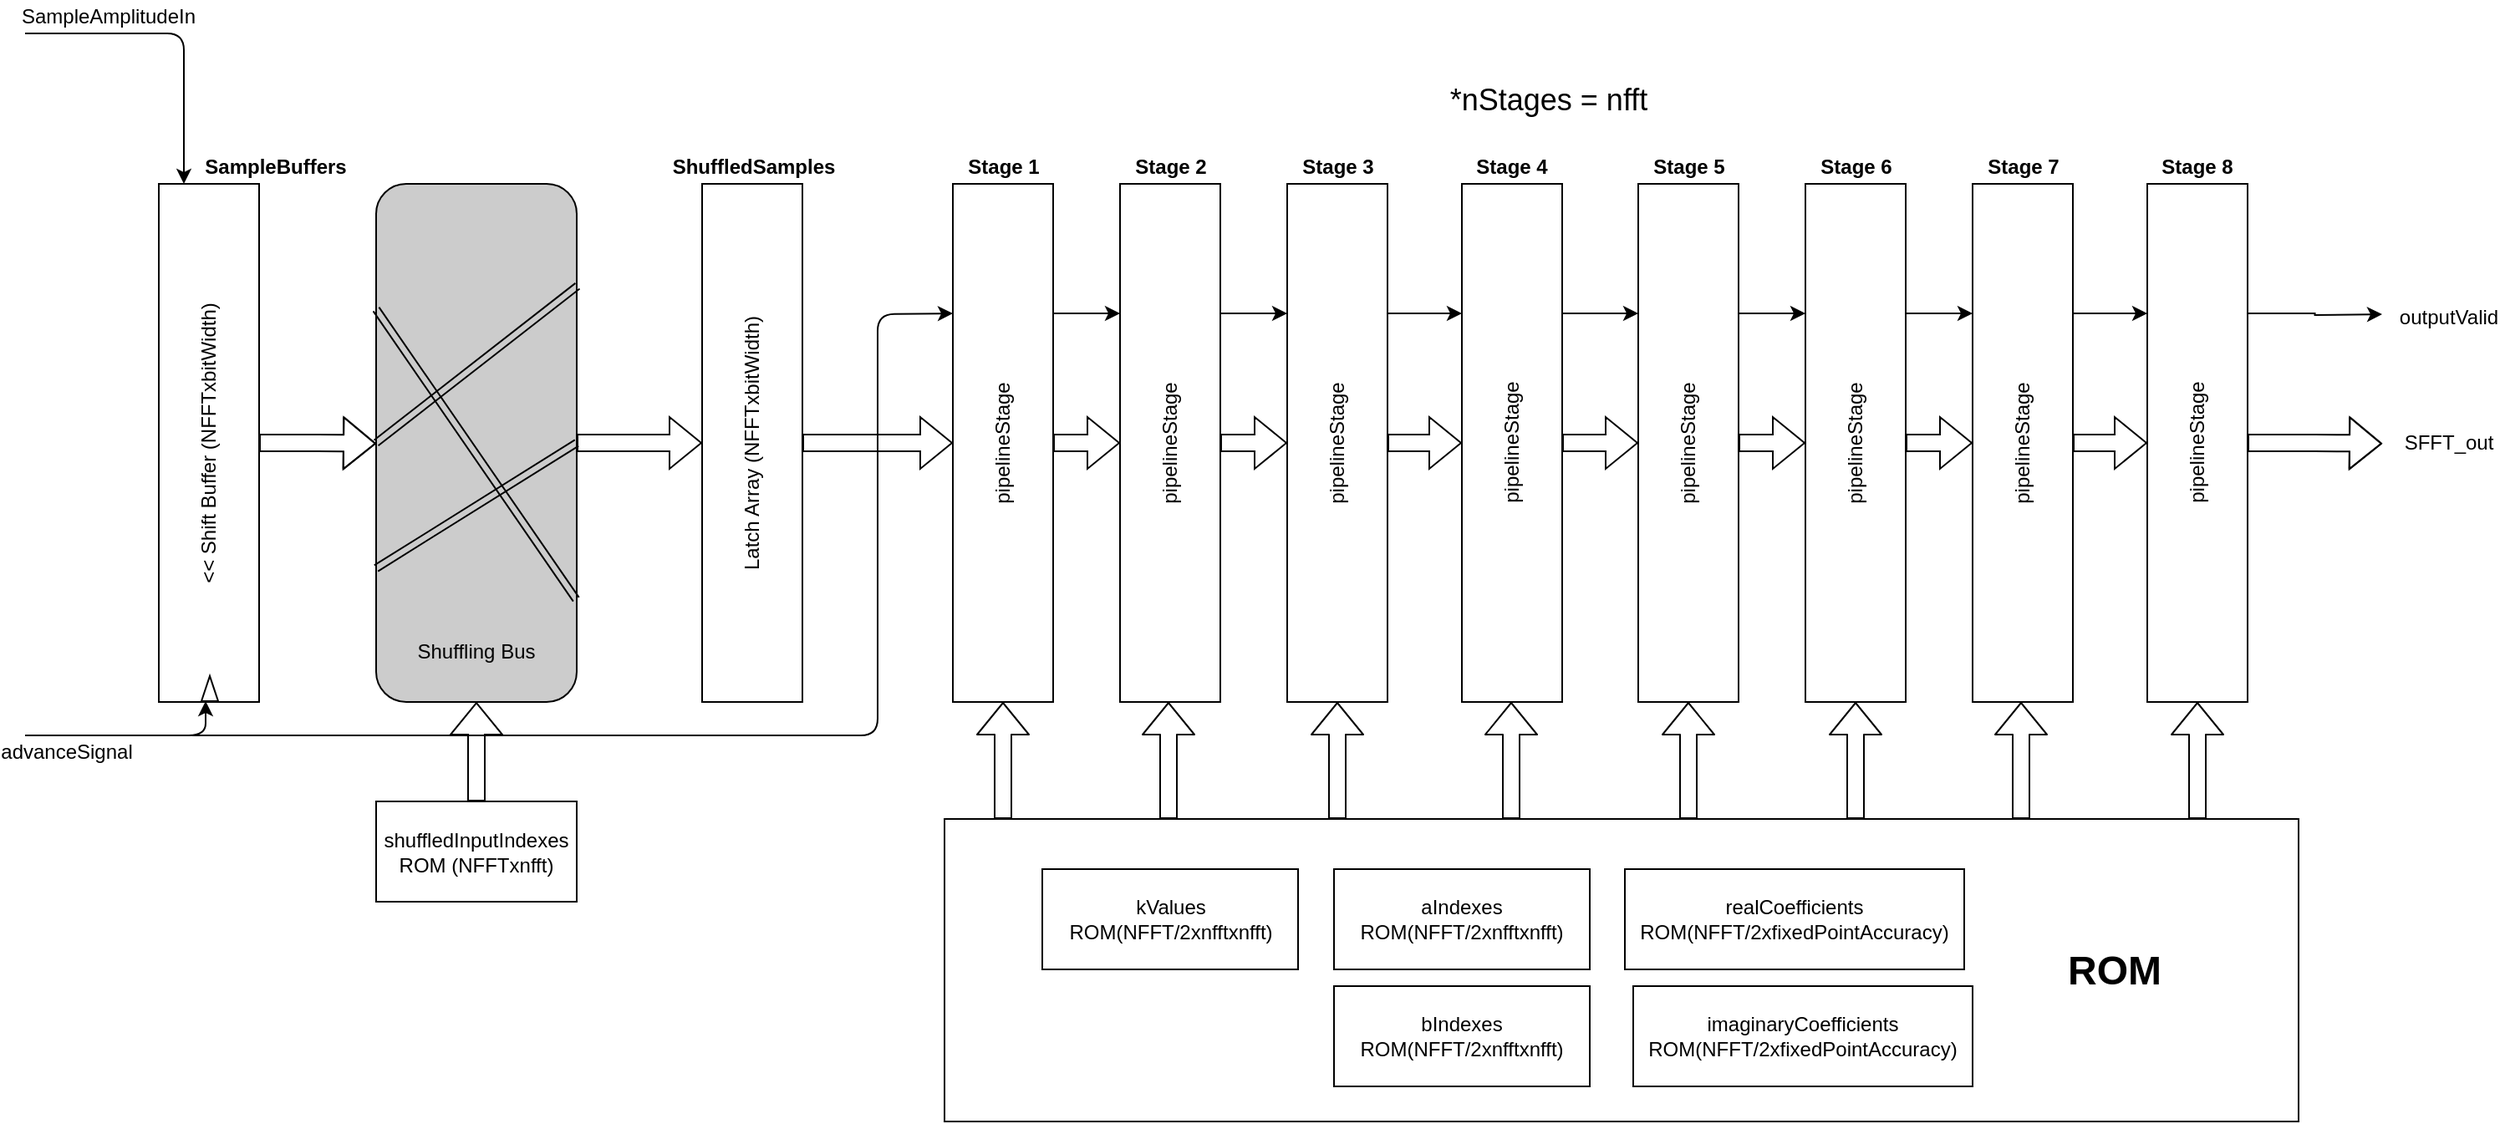 <mxfile version="10.6.5" type="device"><diagram id="_WRftSVOKLT4hcpUIGDj" name="Page-1"><mxGraphModel dx="895" dy="473" grid="1" gridSize="10" guides="1" tooltips="1" connect="1" arrows="1" fold="1" page="1" pageScale="1" pageWidth="850" pageHeight="1100" math="0" shadow="0"><root><mxCell id="0"/><mxCell id="1" parent="0"/><mxCell id="M4D6DiIM8O4_KH2jBR2v-3" value="" style="group" vertex="1" connectable="0" parent="1"><mxGeometry x="95" y="150" width="170" height="310" as="geometry"/></mxCell><mxCell id="M4D6DiIM8O4_KH2jBR2v-10" value="" style="group" vertex="1" connectable="0" parent="M4D6DiIM8O4_KH2jBR2v-3"><mxGeometry width="170" height="310" as="geometry"/></mxCell><mxCell id="M4D6DiIM8O4_KH2jBR2v-1" value="" style="rounded=0;whiteSpace=wrap;html=1;" vertex="1" parent="M4D6DiIM8O4_KH2jBR2v-10"><mxGeometry x="55" width="60" height="310" as="geometry"/></mxCell><mxCell id="M4D6DiIM8O4_KH2jBR2v-2" value="&amp;lt;&amp;lt; Shift Buffer (NFFTxbitWidth)" style="text;html=1;strokeColor=none;fillColor=none;align=center;verticalAlign=middle;whiteSpace=wrap;rounded=0;rotation=-90;" vertex="1" parent="M4D6DiIM8O4_KH2jBR2v-10"><mxGeometry y="145" width="170" height="20" as="geometry"/></mxCell><mxCell id="M4D6DiIM8O4_KH2jBR2v-6" value="" style="triangle;whiteSpace=wrap;html=1;rotation=-90;" vertex="1" parent="M4D6DiIM8O4_KH2jBR2v-10"><mxGeometry x="78" y="297" width="15" height="10" as="geometry"/></mxCell><mxCell id="M4D6DiIM8O4_KH2jBR2v-4" value="" style="endArrow=classic;html=1;entryX=0.25;entryY=0;entryDx=0;entryDy=0;" edge="1" parent="1" target="M4D6DiIM8O4_KH2jBR2v-1"><mxGeometry width="50" height="50" relative="1" as="geometry"><mxPoint x="70" y="60" as="sourcePoint"/><mxPoint x="150" y="480" as="targetPoint"/><Array as="points"><mxPoint x="165" y="60"/></Array></mxGeometry></mxCell><mxCell id="M4D6DiIM8O4_KH2jBR2v-5" value="SampleAmplitudeIn" style="text;html=1;strokeColor=none;fillColor=none;align=center;verticalAlign=middle;whiteSpace=wrap;rounded=0;" vertex="1" parent="1"><mxGeometry x="100" y="40" width="40" height="20" as="geometry"/></mxCell><mxCell id="M4D6DiIM8O4_KH2jBR2v-7" value="" style="endArrow=classic;html=1;entryX=0;entryY=0.25;entryDx=0;entryDy=0;" edge="1" parent="1" target="M4D6DiIM8O4_KH2jBR2v-6"><mxGeometry width="50" height="50" relative="1" as="geometry"><mxPoint x="70" y="480" as="sourcePoint"/><mxPoint x="110" y="480" as="targetPoint"/><Array as="points"><mxPoint x="178" y="480"/></Array></mxGeometry></mxCell><mxCell id="M4D6DiIM8O4_KH2jBR2v-8" value="advanceSignal" style="text;html=1;strokeColor=none;fillColor=none;align=center;verticalAlign=middle;whiteSpace=wrap;rounded=0;" vertex="1" parent="1"><mxGeometry x="75" y="480" width="40" height="20" as="geometry"/></mxCell><mxCell id="M4D6DiIM8O4_KH2jBR2v-12" value="&lt;b&gt;SampleBuffers&lt;/b&gt;" style="text;html=1;strokeColor=none;fillColor=none;align=center;verticalAlign=middle;whiteSpace=wrap;rounded=0;" vertex="1" parent="1"><mxGeometry x="200" y="130" width="40" height="20" as="geometry"/></mxCell><mxCell id="M4D6DiIM8O4_KH2jBR2v-20" value="" style="group" vertex="1" connectable="0" parent="1"><mxGeometry x="280" y="150" width="120" height="310" as="geometry"/></mxCell><mxCell id="M4D6DiIM8O4_KH2jBR2v-11" value="" style="rounded=1;whiteSpace=wrap;html=1;fillColor=#CCCCCC;" vertex="1" parent="M4D6DiIM8O4_KH2jBR2v-20"><mxGeometry width="120" height="310" as="geometry"/></mxCell><mxCell id="M4D6DiIM8O4_KH2jBR2v-16" value="" style="shape=link;html=1;width=-4.167;entryX=0.997;entryY=0.802;entryDx=0;entryDy=0;entryPerimeter=0;" edge="1" parent="M4D6DiIM8O4_KH2jBR2v-20" target="M4D6DiIM8O4_KH2jBR2v-11"><mxGeometry width="50" height="50" relative="1" as="geometry"><mxPoint y="75" as="sourcePoint"/><mxPoint x="80" y="235" as="targetPoint"/></mxGeometry></mxCell><mxCell id="M4D6DiIM8O4_KH2jBR2v-17" value="" style="shape=link;html=1;width=-4.167;entryX=1;entryY=0.5;entryDx=0;entryDy=0;" edge="1" parent="M4D6DiIM8O4_KH2jBR2v-20" target="M4D6DiIM8O4_KH2jBR2v-11"><mxGeometry width="50" height="50" relative="1" as="geometry"><mxPoint y="230" as="sourcePoint"/><mxPoint x="180" y="165" as="targetPoint"/></mxGeometry></mxCell><mxCell id="M4D6DiIM8O4_KH2jBR2v-18" value="" style="shape=link;html=1;width=-4.167;exitX=0;exitY=0.5;exitDx=0;exitDy=0;entryX=1.004;entryY=0.197;entryDx=0;entryDy=0;entryPerimeter=0;" edge="1" parent="M4D6DiIM8O4_KH2jBR2v-20" source="M4D6DiIM8O4_KH2jBR2v-11" target="M4D6DiIM8O4_KH2jBR2v-11"><mxGeometry width="50" height="50" relative="1" as="geometry"><mxPoint x="20" y="95" as="sourcePoint"/><mxPoint x="100" y="255" as="targetPoint"/></mxGeometry></mxCell><mxCell id="M4D6DiIM8O4_KH2jBR2v-19" value="Shuffling Bus" style="text;html=1;strokeColor=none;fillColor=none;align=center;verticalAlign=middle;whiteSpace=wrap;rounded=0;" vertex="1" parent="M4D6DiIM8O4_KH2jBR2v-20"><mxGeometry x="20" y="270" width="80" height="20" as="geometry"/></mxCell><mxCell id="M4D6DiIM8O4_KH2jBR2v-21" value="" style="group" vertex="1" connectable="0" parent="1"><mxGeometry x="420" y="150" width="170" height="310" as="geometry"/></mxCell><mxCell id="M4D6DiIM8O4_KH2jBR2v-22" value="" style="group" vertex="1" connectable="0" parent="M4D6DiIM8O4_KH2jBR2v-21"><mxGeometry width="170" height="310" as="geometry"/></mxCell><mxCell id="M4D6DiIM8O4_KH2jBR2v-23" value="" style="rounded=0;whiteSpace=wrap;html=1;" vertex="1" parent="M4D6DiIM8O4_KH2jBR2v-22"><mxGeometry x="55" width="60" height="310" as="geometry"/></mxCell><mxCell id="M4D6DiIM8O4_KH2jBR2v-24" value="Latch Array (NFFTxbitWidth)" style="text;html=1;strokeColor=none;fillColor=none;align=center;verticalAlign=middle;whiteSpace=wrap;rounded=0;rotation=-90;" vertex="1" parent="M4D6DiIM8O4_KH2jBR2v-22"><mxGeometry y="145" width="170" height="20" as="geometry"/></mxCell><mxCell id="M4D6DiIM8O4_KH2jBR2v-29" value="&lt;b&gt;ShuffledSamples&lt;/b&gt;" style="text;html=1;strokeColor=none;fillColor=none;align=center;verticalAlign=middle;whiteSpace=wrap;rounded=0;" vertex="1" parent="1"><mxGeometry x="485.5" y="130" width="40" height="20" as="geometry"/></mxCell><mxCell id="M4D6DiIM8O4_KH2jBR2v-31" style="edgeStyle=orthogonalEdgeStyle;shape=flexArrow;rounded=0;orthogonalLoop=1;jettySize=auto;html=1;exitX=0.5;exitY=0;exitDx=0;exitDy=0;entryX=0.5;entryY=1;entryDx=0;entryDy=0;" edge="1" parent="1" source="M4D6DiIM8O4_KH2jBR2v-30" target="M4D6DiIM8O4_KH2jBR2v-11"><mxGeometry relative="1" as="geometry"/></mxCell><mxCell id="M4D6DiIM8O4_KH2jBR2v-30" value="shuffledInputIndexes ROM (NFFTxnfft)" style="rounded=0;whiteSpace=wrap;html=1;fillColor=#FFFFFF;" vertex="1" parent="1"><mxGeometry x="280" y="519.5" width="120" height="60" as="geometry"/></mxCell><mxCell id="M4D6DiIM8O4_KH2jBR2v-38" value="" style="group" vertex="1" connectable="0" parent="1"><mxGeometry x="570" y="130" width="170" height="330" as="geometry"/></mxCell><mxCell id="M4D6DiIM8O4_KH2jBR2v-32" value="" style="group" vertex="1" connectable="0" parent="M4D6DiIM8O4_KH2jBR2v-38"><mxGeometry y="20" width="170" height="310" as="geometry"/></mxCell><mxCell id="M4D6DiIM8O4_KH2jBR2v-33" value="" style="group" vertex="1" connectable="0" parent="M4D6DiIM8O4_KH2jBR2v-32"><mxGeometry width="170" height="310" as="geometry"/></mxCell><mxCell id="M4D6DiIM8O4_KH2jBR2v-34" value="" style="rounded=0;whiteSpace=wrap;html=1;" vertex="1" parent="M4D6DiIM8O4_KH2jBR2v-33"><mxGeometry x="55" width="60" height="310" as="geometry"/></mxCell><mxCell id="M4D6DiIM8O4_KH2jBR2v-35" value="pipelineStage" style="text;html=1;strokeColor=none;fillColor=none;align=center;verticalAlign=middle;whiteSpace=wrap;rounded=0;rotation=-90;" vertex="1" parent="M4D6DiIM8O4_KH2jBR2v-33"><mxGeometry y="145" width="170" height="20" as="geometry"/></mxCell><mxCell id="M4D6DiIM8O4_KH2jBR2v-37" value="&lt;b&gt;Stage 1&lt;/b&gt;" style="text;html=1;strokeColor=none;fillColor=none;align=center;verticalAlign=middle;whiteSpace=wrap;rounded=0;" vertex="1" parent="M4D6DiIM8O4_KH2jBR2v-38"><mxGeometry x="57.5" width="55" height="20" as="geometry"/></mxCell><mxCell id="M4D6DiIM8O4_KH2jBR2v-39" value="" style="group" vertex="1" connectable="0" parent="1"><mxGeometry x="670" y="130" width="170" height="330" as="geometry"/></mxCell><mxCell id="M4D6DiIM8O4_KH2jBR2v-40" value="" style="group" vertex="1" connectable="0" parent="M4D6DiIM8O4_KH2jBR2v-39"><mxGeometry y="20" width="170" height="310" as="geometry"/></mxCell><mxCell id="M4D6DiIM8O4_KH2jBR2v-41" value="" style="group" vertex="1" connectable="0" parent="M4D6DiIM8O4_KH2jBR2v-40"><mxGeometry width="170" height="310" as="geometry"/></mxCell><mxCell id="M4D6DiIM8O4_KH2jBR2v-42" value="" style="rounded=0;whiteSpace=wrap;html=1;" vertex="1" parent="M4D6DiIM8O4_KH2jBR2v-41"><mxGeometry x="55" width="60" height="310" as="geometry"/></mxCell><mxCell id="M4D6DiIM8O4_KH2jBR2v-43" value="pipelineStage" style="text;html=1;strokeColor=none;fillColor=none;align=center;verticalAlign=middle;whiteSpace=wrap;rounded=0;rotation=-90;" vertex="1" parent="M4D6DiIM8O4_KH2jBR2v-41"><mxGeometry y="145" width="170" height="20" as="geometry"/></mxCell><mxCell id="M4D6DiIM8O4_KH2jBR2v-44" value="&lt;b&gt;Stage 2&lt;/b&gt;" style="text;html=1;strokeColor=none;fillColor=none;align=center;verticalAlign=middle;whiteSpace=wrap;rounded=0;" vertex="1" parent="M4D6DiIM8O4_KH2jBR2v-39"><mxGeometry x="57.5" width="55" height="20" as="geometry"/></mxCell><mxCell id="M4D6DiIM8O4_KH2jBR2v-51" value="" style="group" vertex="1" connectable="0" parent="1"><mxGeometry x="770" y="130" width="170" height="330" as="geometry"/></mxCell><mxCell id="M4D6DiIM8O4_KH2jBR2v-52" value="" style="group" vertex="1" connectable="0" parent="M4D6DiIM8O4_KH2jBR2v-51"><mxGeometry y="20" width="170" height="310" as="geometry"/></mxCell><mxCell id="M4D6DiIM8O4_KH2jBR2v-53" value="" style="group" vertex="1" connectable="0" parent="M4D6DiIM8O4_KH2jBR2v-52"><mxGeometry width="170" height="310" as="geometry"/></mxCell><mxCell id="M4D6DiIM8O4_KH2jBR2v-54" value="" style="rounded=0;whiteSpace=wrap;html=1;" vertex="1" parent="M4D6DiIM8O4_KH2jBR2v-53"><mxGeometry x="55" width="60" height="310" as="geometry"/></mxCell><mxCell id="M4D6DiIM8O4_KH2jBR2v-55" value="pipelineStage" style="text;html=1;strokeColor=none;fillColor=none;align=center;verticalAlign=middle;whiteSpace=wrap;rounded=0;rotation=-90;" vertex="1" parent="M4D6DiIM8O4_KH2jBR2v-53"><mxGeometry y="145" width="170" height="20" as="geometry"/></mxCell><mxCell id="M4D6DiIM8O4_KH2jBR2v-56" value="&lt;b&gt;Stage 3&lt;/b&gt;" style="text;html=1;strokeColor=none;fillColor=none;align=center;verticalAlign=middle;whiteSpace=wrap;rounded=0;" vertex="1" parent="M4D6DiIM8O4_KH2jBR2v-51"><mxGeometry x="57.5" width="55" height="20" as="geometry"/></mxCell><mxCell id="M4D6DiIM8O4_KH2jBR2v-57" value="" style="group" vertex="1" connectable="0" parent="1"><mxGeometry x="874.5" y="130" width="170" height="330" as="geometry"/></mxCell><mxCell id="M4D6DiIM8O4_KH2jBR2v-58" value="" style="group" vertex="1" connectable="0" parent="M4D6DiIM8O4_KH2jBR2v-57"><mxGeometry y="20" width="170" height="310" as="geometry"/></mxCell><mxCell id="M4D6DiIM8O4_KH2jBR2v-59" value="" style="group" vertex="1" connectable="0" parent="M4D6DiIM8O4_KH2jBR2v-58"><mxGeometry width="170" height="310" as="geometry"/></mxCell><mxCell id="M4D6DiIM8O4_KH2jBR2v-60" value="" style="rounded=0;whiteSpace=wrap;html=1;" vertex="1" parent="M4D6DiIM8O4_KH2jBR2v-59"><mxGeometry x="55" width="60" height="310" as="geometry"/></mxCell><mxCell id="M4D6DiIM8O4_KH2jBR2v-61" value="pipelineStage" style="text;html=1;strokeColor=none;fillColor=none;align=center;verticalAlign=middle;whiteSpace=wrap;rounded=0;rotation=-90;" vertex="1" parent="M4D6DiIM8O4_KH2jBR2v-59"><mxGeometry y="145" width="170" height="20" as="geometry"/></mxCell><mxCell id="M4D6DiIM8O4_KH2jBR2v-62" value="&lt;b&gt;Stage 4&lt;/b&gt;" style="text;html=1;strokeColor=none;fillColor=none;align=center;verticalAlign=middle;whiteSpace=wrap;rounded=0;" vertex="1" parent="M4D6DiIM8O4_KH2jBR2v-57"><mxGeometry x="57.5" width="55" height="20" as="geometry"/></mxCell><mxCell id="M4D6DiIM8O4_KH2jBR2v-63" value="" style="group" vertex="1" connectable="0" parent="1"><mxGeometry x="980" y="130" width="170" height="330" as="geometry"/></mxCell><mxCell id="M4D6DiIM8O4_KH2jBR2v-64" value="" style="group" vertex="1" connectable="0" parent="M4D6DiIM8O4_KH2jBR2v-63"><mxGeometry y="20" width="170" height="310" as="geometry"/></mxCell><mxCell id="M4D6DiIM8O4_KH2jBR2v-65" value="" style="group" vertex="1" connectable="0" parent="M4D6DiIM8O4_KH2jBR2v-64"><mxGeometry width="170" height="310" as="geometry"/></mxCell><mxCell id="M4D6DiIM8O4_KH2jBR2v-66" value="" style="rounded=0;whiteSpace=wrap;html=1;" vertex="1" parent="M4D6DiIM8O4_KH2jBR2v-65"><mxGeometry x="55" width="60" height="310" as="geometry"/></mxCell><mxCell id="M4D6DiIM8O4_KH2jBR2v-67" value="pipelineStage" style="text;html=1;strokeColor=none;fillColor=none;align=center;verticalAlign=middle;whiteSpace=wrap;rounded=0;rotation=-90;" vertex="1" parent="M4D6DiIM8O4_KH2jBR2v-65"><mxGeometry y="145" width="170" height="20" as="geometry"/></mxCell><mxCell id="M4D6DiIM8O4_KH2jBR2v-68" value="&lt;b&gt;Stage 5&lt;/b&gt;" style="text;html=1;strokeColor=none;fillColor=none;align=center;verticalAlign=middle;whiteSpace=wrap;rounded=0;" vertex="1" parent="M4D6DiIM8O4_KH2jBR2v-63"><mxGeometry x="57.5" width="55" height="20" as="geometry"/></mxCell><mxCell id="M4D6DiIM8O4_KH2jBR2v-69" value="" style="group" vertex="1" connectable="0" parent="1"><mxGeometry x="1080" y="130" width="170" height="330" as="geometry"/></mxCell><mxCell id="M4D6DiIM8O4_KH2jBR2v-70" value="" style="group" vertex="1" connectable="0" parent="M4D6DiIM8O4_KH2jBR2v-69"><mxGeometry y="20" width="170" height="310" as="geometry"/></mxCell><mxCell id="M4D6DiIM8O4_KH2jBR2v-71" value="" style="group" vertex="1" connectable="0" parent="M4D6DiIM8O4_KH2jBR2v-70"><mxGeometry width="170" height="310" as="geometry"/></mxCell><mxCell id="M4D6DiIM8O4_KH2jBR2v-72" value="" style="rounded=0;whiteSpace=wrap;html=1;" vertex="1" parent="M4D6DiIM8O4_KH2jBR2v-71"><mxGeometry x="55" width="60" height="310" as="geometry"/></mxCell><mxCell id="M4D6DiIM8O4_KH2jBR2v-73" value="pipelineStage" style="text;html=1;strokeColor=none;fillColor=none;align=center;verticalAlign=middle;whiteSpace=wrap;rounded=0;rotation=-90;" vertex="1" parent="M4D6DiIM8O4_KH2jBR2v-71"><mxGeometry y="145" width="170" height="20" as="geometry"/></mxCell><mxCell id="M4D6DiIM8O4_KH2jBR2v-74" value="&lt;b&gt;Stage 6&lt;/b&gt;" style="text;html=1;strokeColor=none;fillColor=none;align=center;verticalAlign=middle;whiteSpace=wrap;rounded=0;" vertex="1" parent="M4D6DiIM8O4_KH2jBR2v-69"><mxGeometry x="57.5" width="55" height="20" as="geometry"/></mxCell><mxCell id="M4D6DiIM8O4_KH2jBR2v-75" value="" style="group" vertex="1" connectable="0" parent="1"><mxGeometry x="1180" y="130" width="170" height="330" as="geometry"/></mxCell><mxCell id="M4D6DiIM8O4_KH2jBR2v-76" value="" style="group" vertex="1" connectable="0" parent="M4D6DiIM8O4_KH2jBR2v-75"><mxGeometry y="20" width="170" height="310" as="geometry"/></mxCell><mxCell id="M4D6DiIM8O4_KH2jBR2v-77" value="" style="group" vertex="1" connectable="0" parent="M4D6DiIM8O4_KH2jBR2v-76"><mxGeometry width="170" height="310" as="geometry"/></mxCell><mxCell id="M4D6DiIM8O4_KH2jBR2v-78" value="" style="rounded=0;whiteSpace=wrap;html=1;" vertex="1" parent="M4D6DiIM8O4_KH2jBR2v-77"><mxGeometry x="55" width="60" height="310" as="geometry"/></mxCell><mxCell id="M4D6DiIM8O4_KH2jBR2v-79" value="pipelineStage" style="text;html=1;strokeColor=none;fillColor=none;align=center;verticalAlign=middle;whiteSpace=wrap;rounded=0;rotation=-90;" vertex="1" parent="M4D6DiIM8O4_KH2jBR2v-77"><mxGeometry y="145" width="170" height="20" as="geometry"/></mxCell><mxCell id="M4D6DiIM8O4_KH2jBR2v-80" value="&lt;b&gt;Stage 7&lt;/b&gt;" style="text;html=1;strokeColor=none;fillColor=none;align=center;verticalAlign=middle;whiteSpace=wrap;rounded=0;" vertex="1" parent="M4D6DiIM8O4_KH2jBR2v-75"><mxGeometry x="57.5" width="55" height="20" as="geometry"/></mxCell><mxCell id="M4D6DiIM8O4_KH2jBR2v-81" value="" style="group" vertex="1" connectable="0" parent="1"><mxGeometry x="1284.5" y="130" width="170" height="330" as="geometry"/></mxCell><mxCell id="M4D6DiIM8O4_KH2jBR2v-82" value="" style="group" vertex="1" connectable="0" parent="M4D6DiIM8O4_KH2jBR2v-81"><mxGeometry y="20" width="170" height="310" as="geometry"/></mxCell><mxCell id="M4D6DiIM8O4_KH2jBR2v-83" value="" style="group" vertex="1" connectable="0" parent="M4D6DiIM8O4_KH2jBR2v-82"><mxGeometry width="170" height="310" as="geometry"/></mxCell><mxCell id="M4D6DiIM8O4_KH2jBR2v-84" value="" style="rounded=0;whiteSpace=wrap;html=1;" vertex="1" parent="M4D6DiIM8O4_KH2jBR2v-83"><mxGeometry x="55" width="60" height="310" as="geometry"/></mxCell><mxCell id="M4D6DiIM8O4_KH2jBR2v-85" value="pipelineStage" style="text;html=1;strokeColor=none;fillColor=none;align=center;verticalAlign=middle;whiteSpace=wrap;rounded=0;rotation=-90;" vertex="1" parent="M4D6DiIM8O4_KH2jBR2v-83"><mxGeometry y="145" width="170" height="20" as="geometry"/></mxCell><mxCell id="M4D6DiIM8O4_KH2jBR2v-86" value="&lt;b&gt;Stage 8&lt;/b&gt;" style="text;html=1;strokeColor=none;fillColor=none;align=center;verticalAlign=middle;whiteSpace=wrap;rounded=0;" vertex="1" parent="M4D6DiIM8O4_KH2jBR2v-81"><mxGeometry x="57.5" width="55" height="20" as="geometry"/></mxCell><mxCell id="M4D6DiIM8O4_KH2jBR2v-96" style="edgeStyle=orthogonalEdgeStyle;shape=flexArrow;rounded=0;orthogonalLoop=1;jettySize=auto;html=1;exitX=1;exitY=0.5;exitDx=0;exitDy=0;entryX=0;entryY=0.5;entryDx=0;entryDy=0;" edge="1" parent="1" source="M4D6DiIM8O4_KH2jBR2v-23" target="M4D6DiIM8O4_KH2jBR2v-34"><mxGeometry relative="1" as="geometry"/></mxCell><mxCell id="M4D6DiIM8O4_KH2jBR2v-97" style="edgeStyle=orthogonalEdgeStyle;shape=flexArrow;rounded=0;orthogonalLoop=1;jettySize=auto;html=1;exitX=1;exitY=0.5;exitDx=0;exitDy=0;entryX=0;entryY=0.5;entryDx=0;entryDy=0;" edge="1" parent="1" source="M4D6DiIM8O4_KH2jBR2v-34" target="M4D6DiIM8O4_KH2jBR2v-42"><mxGeometry relative="1" as="geometry"/></mxCell><mxCell id="M4D6DiIM8O4_KH2jBR2v-99" style="edgeStyle=orthogonalEdgeStyle;shape=flexArrow;rounded=0;orthogonalLoop=1;jettySize=auto;html=1;exitX=1;exitY=0.5;exitDx=0;exitDy=0;" edge="1" parent="1" source="M4D6DiIM8O4_KH2jBR2v-1"><mxGeometry relative="1" as="geometry"><mxPoint x="280" y="305.333" as="targetPoint"/></mxGeometry></mxCell><mxCell id="M4D6DiIM8O4_KH2jBR2v-100" style="edgeStyle=orthogonalEdgeStyle;shape=flexArrow;rounded=0;orthogonalLoop=1;jettySize=auto;html=1;exitX=1;exitY=0.5;exitDx=0;exitDy=0;entryX=0;entryY=0.5;entryDx=0;entryDy=0;" edge="1" parent="1" source="M4D6DiIM8O4_KH2jBR2v-11" target="M4D6DiIM8O4_KH2jBR2v-23"><mxGeometry relative="1" as="geometry"/></mxCell><mxCell id="M4D6DiIM8O4_KH2jBR2v-101" style="edgeStyle=orthogonalEdgeStyle;shape=flexArrow;rounded=0;orthogonalLoop=1;jettySize=auto;html=1;exitX=1;exitY=0.5;exitDx=0;exitDy=0;entryX=0;entryY=0.5;entryDx=0;entryDy=0;" edge="1" parent="1" source="M4D6DiIM8O4_KH2jBR2v-42" target="M4D6DiIM8O4_KH2jBR2v-54"><mxGeometry relative="1" as="geometry"/></mxCell><mxCell id="M4D6DiIM8O4_KH2jBR2v-102" style="edgeStyle=orthogonalEdgeStyle;shape=flexArrow;rounded=0;orthogonalLoop=1;jettySize=auto;html=1;exitX=1;exitY=0.5;exitDx=0;exitDy=0;entryX=0;entryY=0.5;entryDx=0;entryDy=0;" edge="1" parent="1" source="M4D6DiIM8O4_KH2jBR2v-54" target="M4D6DiIM8O4_KH2jBR2v-60"><mxGeometry relative="1" as="geometry"/></mxCell><mxCell id="M4D6DiIM8O4_KH2jBR2v-103" style="edgeStyle=orthogonalEdgeStyle;shape=flexArrow;rounded=0;orthogonalLoop=1;jettySize=auto;html=1;exitX=1;exitY=0.5;exitDx=0;exitDy=0;entryX=0;entryY=0.5;entryDx=0;entryDy=0;" edge="1" parent="1" source="M4D6DiIM8O4_KH2jBR2v-60" target="M4D6DiIM8O4_KH2jBR2v-66"><mxGeometry relative="1" as="geometry"/></mxCell><mxCell id="M4D6DiIM8O4_KH2jBR2v-104" style="edgeStyle=orthogonalEdgeStyle;shape=flexArrow;rounded=0;orthogonalLoop=1;jettySize=auto;html=1;exitX=1;exitY=0.5;exitDx=0;exitDy=0;entryX=0;entryY=0.5;entryDx=0;entryDy=0;" edge="1" parent="1" source="M4D6DiIM8O4_KH2jBR2v-66" target="M4D6DiIM8O4_KH2jBR2v-72"><mxGeometry relative="1" as="geometry"/></mxCell><mxCell id="M4D6DiIM8O4_KH2jBR2v-105" style="edgeStyle=orthogonalEdgeStyle;shape=flexArrow;rounded=0;orthogonalLoop=1;jettySize=auto;html=1;exitX=1;exitY=0.5;exitDx=0;exitDy=0;entryX=0;entryY=0.5;entryDx=0;entryDy=0;" edge="1" parent="1" source="M4D6DiIM8O4_KH2jBR2v-72" target="M4D6DiIM8O4_KH2jBR2v-78"><mxGeometry relative="1" as="geometry"/></mxCell><mxCell id="M4D6DiIM8O4_KH2jBR2v-106" style="edgeStyle=orthogonalEdgeStyle;shape=flexArrow;rounded=0;orthogonalLoop=1;jettySize=auto;html=1;exitX=1;exitY=0.5;exitDx=0;exitDy=0;entryX=0;entryY=0.5;entryDx=0;entryDy=0;" edge="1" parent="1" source="M4D6DiIM8O4_KH2jBR2v-78" target="M4D6DiIM8O4_KH2jBR2v-84"><mxGeometry relative="1" as="geometry"/></mxCell><mxCell id="M4D6DiIM8O4_KH2jBR2v-109" style="edgeStyle=orthogonalEdgeStyle;rounded=0;orthogonalLoop=1;jettySize=auto;html=1;exitX=1;exitY=0.25;exitDx=0;exitDy=0;entryX=0;entryY=0.25;entryDx=0;entryDy=0;" edge="1" parent="1" source="M4D6DiIM8O4_KH2jBR2v-34" target="M4D6DiIM8O4_KH2jBR2v-42"><mxGeometry relative="1" as="geometry"/></mxCell><mxCell id="M4D6DiIM8O4_KH2jBR2v-110" style="edgeStyle=orthogonalEdgeStyle;rounded=0;orthogonalLoop=1;jettySize=auto;html=1;exitX=1;exitY=0.25;exitDx=0;exitDy=0;entryX=0;entryY=0.25;entryDx=0;entryDy=0;" edge="1" parent="1" source="M4D6DiIM8O4_KH2jBR2v-42" target="M4D6DiIM8O4_KH2jBR2v-54"><mxGeometry relative="1" as="geometry"/></mxCell><mxCell id="M4D6DiIM8O4_KH2jBR2v-111" style="edgeStyle=orthogonalEdgeStyle;rounded=0;orthogonalLoop=1;jettySize=auto;html=1;exitX=1;exitY=0.25;exitDx=0;exitDy=0;entryX=0;entryY=0.25;entryDx=0;entryDy=0;" edge="1" parent="1" source="M4D6DiIM8O4_KH2jBR2v-54" target="M4D6DiIM8O4_KH2jBR2v-60"><mxGeometry relative="1" as="geometry"/></mxCell><mxCell id="M4D6DiIM8O4_KH2jBR2v-112" style="edgeStyle=orthogonalEdgeStyle;rounded=0;orthogonalLoop=1;jettySize=auto;html=1;exitX=1;exitY=0.25;exitDx=0;exitDy=0;entryX=0;entryY=0.25;entryDx=0;entryDy=0;" edge="1" parent="1" source="M4D6DiIM8O4_KH2jBR2v-60" target="M4D6DiIM8O4_KH2jBR2v-66"><mxGeometry relative="1" as="geometry"/></mxCell><mxCell id="M4D6DiIM8O4_KH2jBR2v-113" style="edgeStyle=orthogonalEdgeStyle;rounded=0;orthogonalLoop=1;jettySize=auto;html=1;exitX=1;exitY=0.25;exitDx=0;exitDy=0;entryX=0;entryY=0.25;entryDx=0;entryDy=0;" edge="1" parent="1" source="M4D6DiIM8O4_KH2jBR2v-66" target="M4D6DiIM8O4_KH2jBR2v-72"><mxGeometry relative="1" as="geometry"/></mxCell><mxCell id="M4D6DiIM8O4_KH2jBR2v-114" style="edgeStyle=orthogonalEdgeStyle;rounded=0;orthogonalLoop=1;jettySize=auto;html=1;exitX=1;exitY=0.25;exitDx=0;exitDy=0;entryX=0;entryY=0.25;entryDx=0;entryDy=0;" edge="1" parent="1" source="M4D6DiIM8O4_KH2jBR2v-72" target="M4D6DiIM8O4_KH2jBR2v-78"><mxGeometry relative="1" as="geometry"/></mxCell><mxCell id="M4D6DiIM8O4_KH2jBR2v-115" style="edgeStyle=orthogonalEdgeStyle;rounded=0;orthogonalLoop=1;jettySize=auto;html=1;exitX=1;exitY=0.25;exitDx=0;exitDy=0;entryX=0;entryY=0.25;entryDx=0;entryDy=0;" edge="1" parent="1" source="M4D6DiIM8O4_KH2jBR2v-78" target="M4D6DiIM8O4_KH2jBR2v-84"><mxGeometry relative="1" as="geometry"/></mxCell><mxCell id="M4D6DiIM8O4_KH2jBR2v-116" value="" style="endArrow=classic;html=1;entryX=0;entryY=0.25;entryDx=0;entryDy=0;" edge="1" parent="1" target="M4D6DiIM8O4_KH2jBR2v-34"><mxGeometry width="50" height="50" relative="1" as="geometry"><mxPoint x="170" y="480" as="sourcePoint"/><mxPoint x="330" y="630" as="targetPoint"/><Array as="points"><mxPoint x="580" y="480"/><mxPoint x="580" y="228"/></Array></mxGeometry></mxCell><mxCell id="M4D6DiIM8O4_KH2jBR2v-117" style="edgeStyle=orthogonalEdgeStyle;rounded=0;orthogonalLoop=1;jettySize=auto;html=1;exitX=1;exitY=0.25;exitDx=0;exitDy=0;" edge="1" parent="1" source="M4D6DiIM8O4_KH2jBR2v-84"><mxGeometry relative="1" as="geometry"><mxPoint x="1480" y="228" as="targetPoint"/></mxGeometry></mxCell><mxCell id="M4D6DiIM8O4_KH2jBR2v-118" style="edgeStyle=orthogonalEdgeStyle;shape=flexArrow;rounded=0;orthogonalLoop=1;jettySize=auto;html=1;exitX=1;exitY=0.5;exitDx=0;exitDy=0;" edge="1" parent="1" source="M4D6DiIM8O4_KH2jBR2v-84"><mxGeometry relative="1" as="geometry"><mxPoint x="1480" y="305.333" as="targetPoint"/></mxGeometry></mxCell><mxCell id="M4D6DiIM8O4_KH2jBR2v-119" value="outputValid" style="text;html=1;strokeColor=none;fillColor=none;align=center;verticalAlign=middle;whiteSpace=wrap;rounded=0;" vertex="1" parent="1"><mxGeometry x="1500" y="220" width="40" height="20" as="geometry"/></mxCell><mxCell id="M4D6DiIM8O4_KH2jBR2v-120" value="SFFT_out" style="text;html=1;strokeColor=none;fillColor=none;align=center;verticalAlign=middle;whiteSpace=wrap;rounded=0;" vertex="1" parent="1"><mxGeometry x="1500" y="295" width="40" height="20" as="geometry"/></mxCell><mxCell id="M4D6DiIM8O4_KH2jBR2v-122" value="kValues ROM(NFFT/2xnfftxnfft)" style="rounded=0;whiteSpace=wrap;html=1;fillColor=#FFFFFF;" vertex="1" parent="1"><mxGeometry x="678.5" y="560" width="153" height="60" as="geometry"/></mxCell><mxCell id="M4D6DiIM8O4_KH2jBR2v-123" value="aIndexes ROM(NFFT/2xnfftxnfft)" style="rounded=0;whiteSpace=wrap;html=1;fillColor=#FFFFFF;" vertex="1" parent="1"><mxGeometry x="853" y="560" width="153" height="60" as="geometry"/></mxCell><mxCell id="M4D6DiIM8O4_KH2jBR2v-124" value="bIndexes ROM(NFFT/2xnfftxnfft)" style="rounded=0;whiteSpace=wrap;html=1;fillColor=#FFFFFF;" vertex="1" parent="1"><mxGeometry x="853" y="630" width="153" height="60" as="geometry"/></mxCell><mxCell id="M4D6DiIM8O4_KH2jBR2v-125" value="realCoefficients&lt;br&gt;ROM(NFFT/2xfixedPointAccuracy)" style="rounded=0;whiteSpace=wrap;html=1;fillColor=#FFFFFF;" vertex="1" parent="1"><mxGeometry x="1027" y="560" width="203" height="60" as="geometry"/></mxCell><mxCell id="M4D6DiIM8O4_KH2jBR2v-126" value="imaginaryCoefficients&lt;br&gt;ROM(NFFT/2xfixedPointAccuracy)" style="rounded=0;whiteSpace=wrap;html=1;fillColor=#FFFFFF;" vertex="1" parent="1"><mxGeometry x="1032" y="630" width="203" height="60" as="geometry"/></mxCell><mxCell id="M4D6DiIM8O4_KH2jBR2v-127" value="" style="rounded=0;whiteSpace=wrap;html=1;fillColor=none;" vertex="1" parent="1"><mxGeometry x="620" y="530" width="810" height="181" as="geometry"/></mxCell><mxCell id="M4D6DiIM8O4_KH2jBR2v-128" value="&lt;b&gt;&lt;font style=&quot;font-size: 24px&quot;&gt;ROM&lt;/font&gt;&lt;/b&gt;" style="text;html=1;strokeColor=none;fillColor=none;align=center;verticalAlign=middle;whiteSpace=wrap;rounded=0;" vertex="1" parent="1"><mxGeometry x="1299.5" y="610.5" width="40" height="20" as="geometry"/></mxCell><mxCell id="M4D6DiIM8O4_KH2jBR2v-132" value="" style="shape=flexArrow;endArrow=classic;html=1;" edge="1" parent="1"><mxGeometry width="50" height="50" relative="1" as="geometry"><mxPoint x="655" y="530" as="sourcePoint"/><mxPoint x="655" y="460" as="targetPoint"/></mxGeometry></mxCell><mxCell id="M4D6DiIM8O4_KH2jBR2v-133" value="" style="shape=flexArrow;endArrow=classic;html=1;" edge="1" parent="1"><mxGeometry width="50" height="50" relative="1" as="geometry"><mxPoint x="754.0" y="530" as="sourcePoint"/><mxPoint x="754.0" y="460" as="targetPoint"/></mxGeometry></mxCell><mxCell id="M4D6DiIM8O4_KH2jBR2v-134" value="" style="shape=flexArrow;endArrow=classic;html=1;" edge="1" parent="1"><mxGeometry width="50" height="50" relative="1" as="geometry"><mxPoint x="855.0" y="530" as="sourcePoint"/><mxPoint x="855.0" y="460" as="targetPoint"/></mxGeometry></mxCell><mxCell id="M4D6DiIM8O4_KH2jBR2v-135" value="" style="shape=flexArrow;endArrow=classic;html=1;" edge="1" parent="1"><mxGeometry width="50" height="50" relative="1" as="geometry"><mxPoint x="959.0" y="530" as="sourcePoint"/><mxPoint x="959.0" y="460" as="targetPoint"/></mxGeometry></mxCell><mxCell id="M4D6DiIM8O4_KH2jBR2v-136" value="" style="shape=flexArrow;endArrow=classic;html=1;" edge="1" parent="1"><mxGeometry width="50" height="50" relative="1" as="geometry"><mxPoint x="1065.0" y="530" as="sourcePoint"/><mxPoint x="1065.0" y="460" as="targetPoint"/></mxGeometry></mxCell><mxCell id="M4D6DiIM8O4_KH2jBR2v-137" value="" style="shape=flexArrow;endArrow=classic;html=1;" edge="1" parent="1"><mxGeometry width="50" height="50" relative="1" as="geometry"><mxPoint x="1165.0" y="530" as="sourcePoint"/><mxPoint x="1165.0" y="460" as="targetPoint"/></mxGeometry></mxCell><mxCell id="M4D6DiIM8O4_KH2jBR2v-138" value="" style="shape=flexArrow;endArrow=classic;html=1;" edge="1" parent="1"><mxGeometry width="50" height="50" relative="1" as="geometry"><mxPoint x="1264.0" y="530" as="sourcePoint"/><mxPoint x="1264.0" y="460" as="targetPoint"/></mxGeometry></mxCell><mxCell id="M4D6DiIM8O4_KH2jBR2v-139" value="" style="shape=flexArrow;endArrow=classic;html=1;" edge="1" parent="1"><mxGeometry width="50" height="50" relative="1" as="geometry"><mxPoint x="1369.5" y="530" as="sourcePoint"/><mxPoint x="1369.5" y="460" as="targetPoint"/></mxGeometry></mxCell><mxCell id="M4D6DiIM8O4_KH2jBR2v-140" value="&lt;font style=&quot;font-size: 18px&quot;&gt;*nStages = nfft&lt;/font&gt;" style="text;html=1;strokeColor=none;fillColor=none;align=center;verticalAlign=middle;whiteSpace=wrap;rounded=0;" vertex="1" parent="1"><mxGeometry x="870" y="90" width="223" height="20" as="geometry"/></mxCell></root></mxGraphModel></diagram></mxfile>